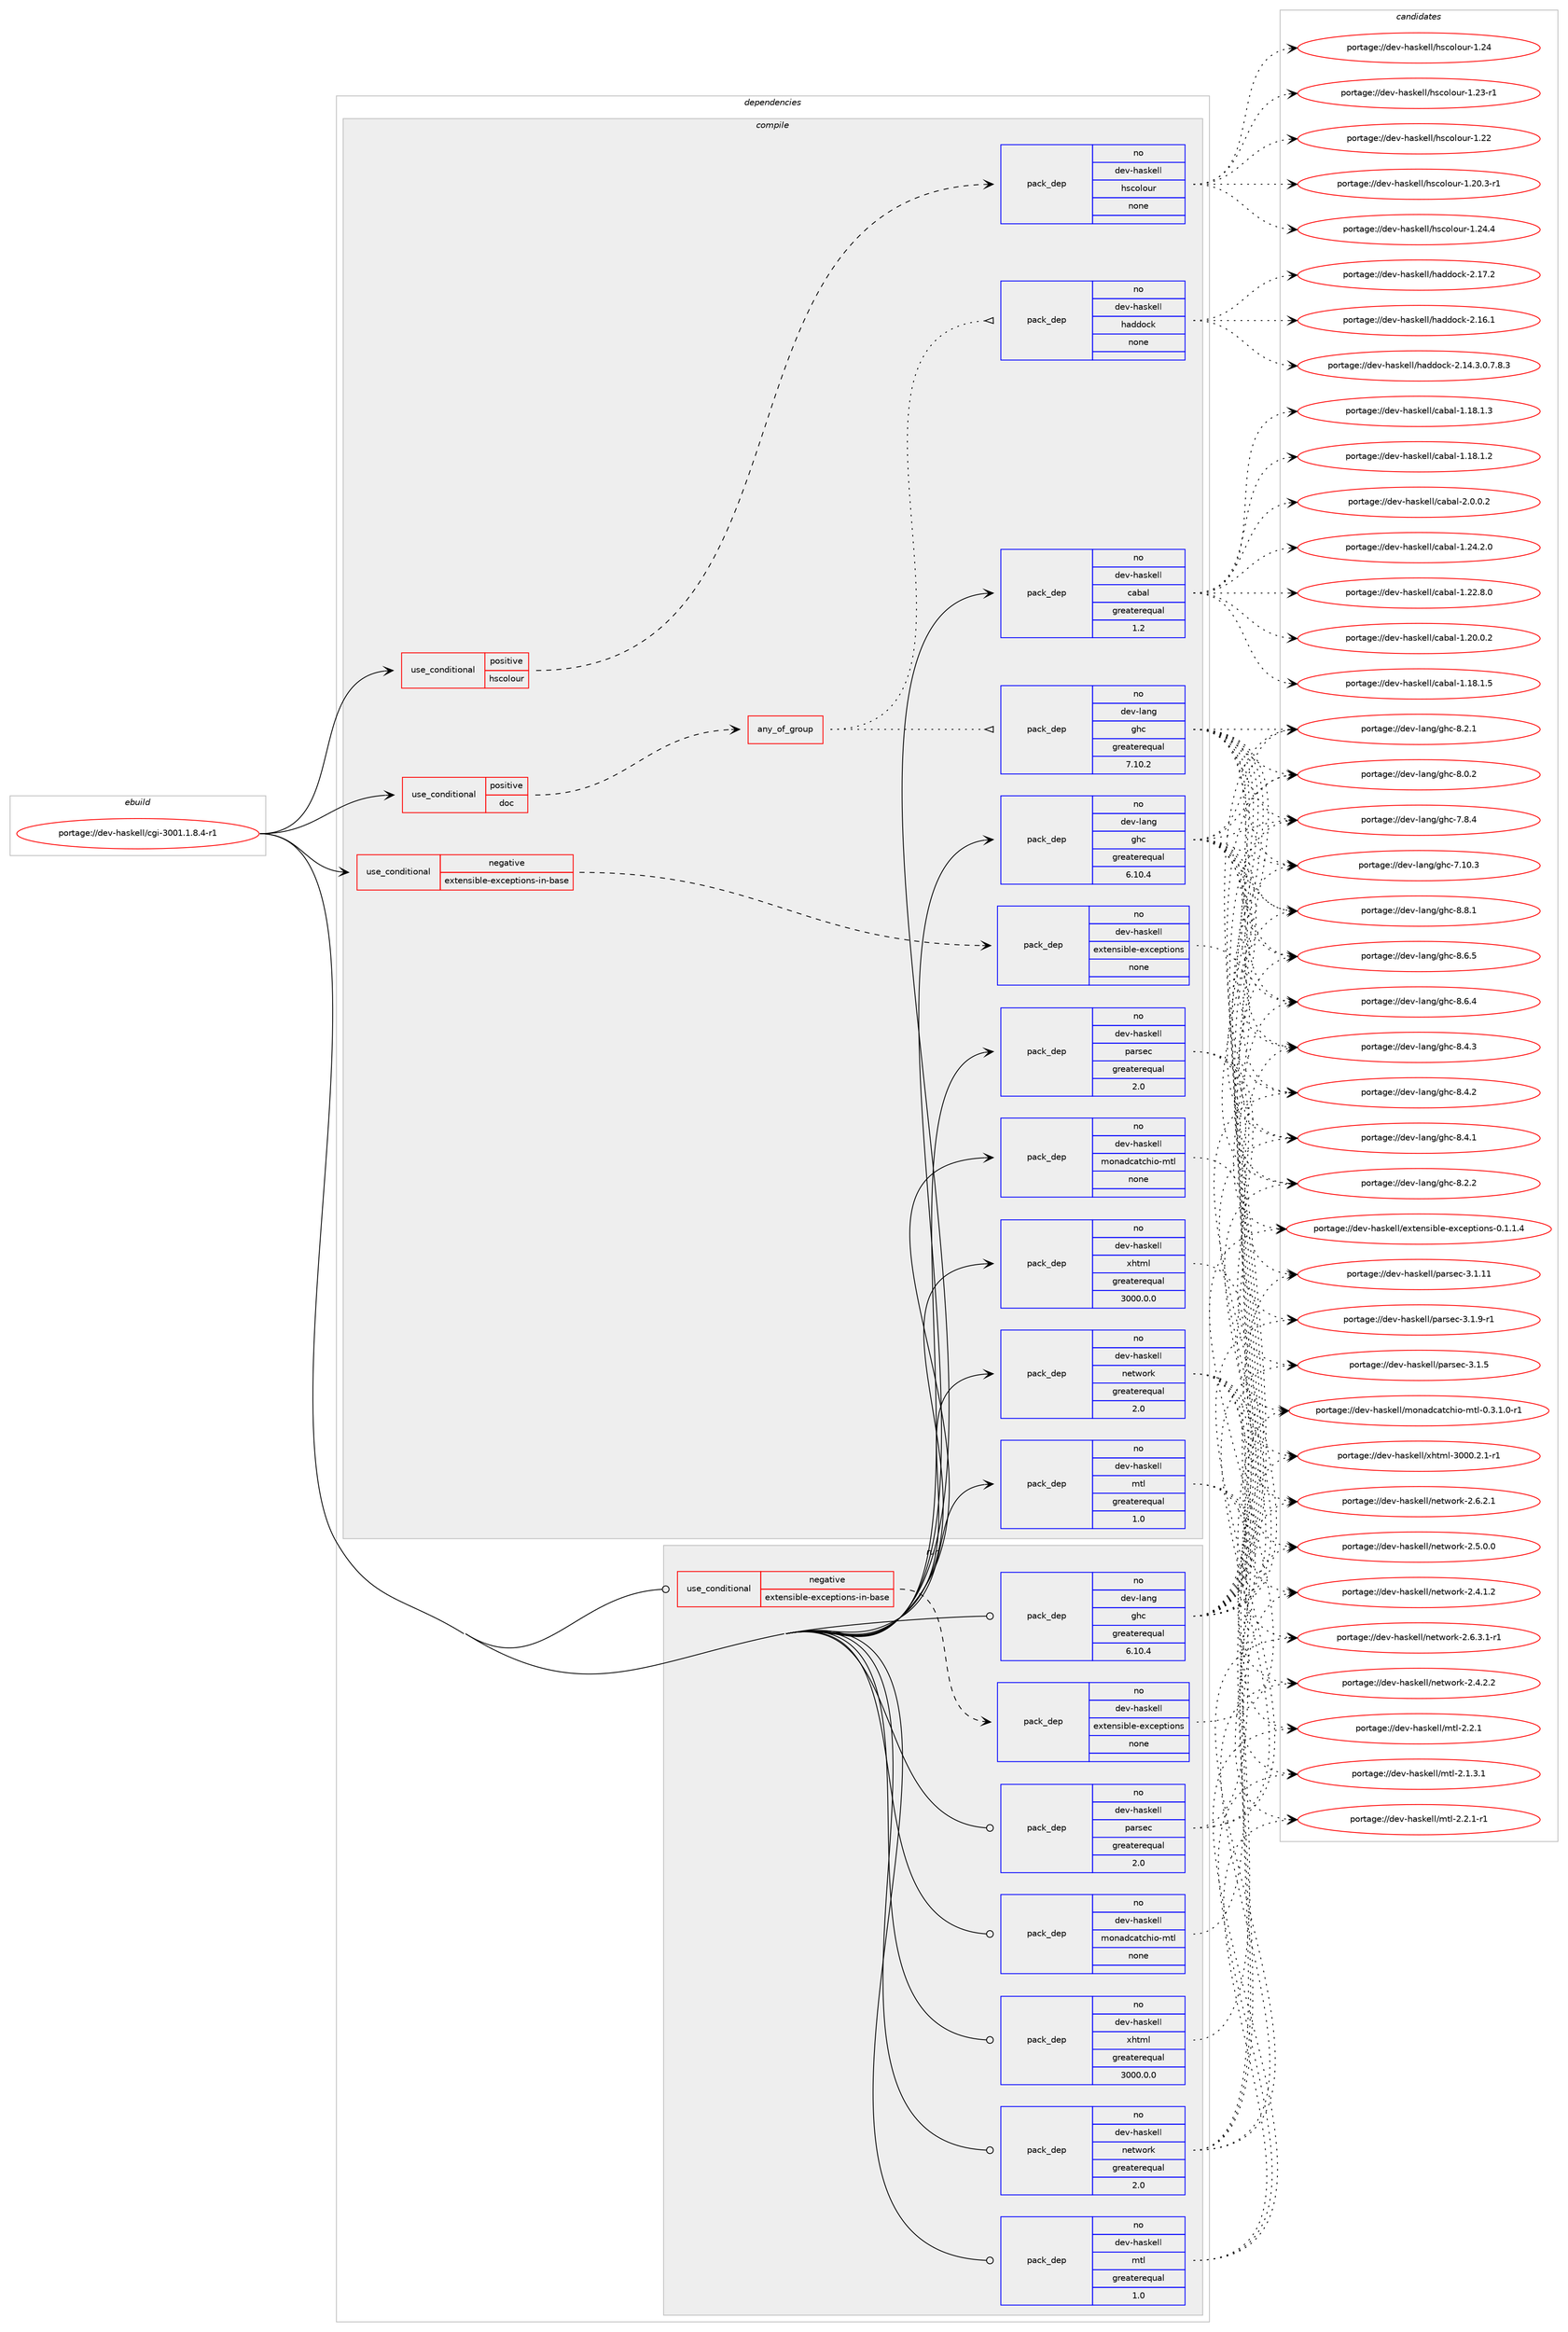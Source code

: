 digraph prolog {

# *************
# Graph options
# *************

newrank=true;
concentrate=true;
compound=true;
graph [rankdir=LR,fontname=Helvetica,fontsize=10,ranksep=1.5];#, ranksep=2.5, nodesep=0.2];
edge  [arrowhead=vee];
node  [fontname=Helvetica,fontsize=10];

# **********
# The ebuild
# **********

subgraph cluster_leftcol {
color=gray;
label=<<i>ebuild</i>>;
id [label="portage://dev-haskell/cgi-3001.1.8.4-r1", color=red, width=4, href="../dev-haskell/cgi-3001.1.8.4-r1.svg"];
}

# ****************
# The dependencies
# ****************

subgraph cluster_midcol {
color=gray;
label=<<i>dependencies</i>>;
subgraph cluster_compile {
fillcolor="#eeeeee";
style=filled;
label=<<i>compile</i>>;
subgraph cond134714 {
dependency569033 [label=<<TABLE BORDER="0" CELLBORDER="1" CELLSPACING="0" CELLPADDING="4"><TR><TD ROWSPAN="3" CELLPADDING="10">use_conditional</TD></TR><TR><TD>negative</TD></TR><TR><TD>extensible-exceptions-in-base</TD></TR></TABLE>>, shape=none, color=red];
subgraph pack427360 {
dependency569034 [label=<<TABLE BORDER="0" CELLBORDER="1" CELLSPACING="0" CELLPADDING="4" WIDTH="220"><TR><TD ROWSPAN="6" CELLPADDING="30">pack_dep</TD></TR><TR><TD WIDTH="110">no</TD></TR><TR><TD>dev-haskell</TD></TR><TR><TD>extensible-exceptions</TD></TR><TR><TD>none</TD></TR><TR><TD></TD></TR></TABLE>>, shape=none, color=blue];
}
dependency569033:e -> dependency569034:w [weight=20,style="dashed",arrowhead="vee"];
}
id:e -> dependency569033:w [weight=20,style="solid",arrowhead="vee"];
subgraph cond134715 {
dependency569035 [label=<<TABLE BORDER="0" CELLBORDER="1" CELLSPACING="0" CELLPADDING="4"><TR><TD ROWSPAN="3" CELLPADDING="10">use_conditional</TD></TR><TR><TD>positive</TD></TR><TR><TD>doc</TD></TR></TABLE>>, shape=none, color=red];
subgraph any6722 {
dependency569036 [label=<<TABLE BORDER="0" CELLBORDER="1" CELLSPACING="0" CELLPADDING="4"><TR><TD CELLPADDING="10">any_of_group</TD></TR></TABLE>>, shape=none, color=red];subgraph pack427361 {
dependency569037 [label=<<TABLE BORDER="0" CELLBORDER="1" CELLSPACING="0" CELLPADDING="4" WIDTH="220"><TR><TD ROWSPAN="6" CELLPADDING="30">pack_dep</TD></TR><TR><TD WIDTH="110">no</TD></TR><TR><TD>dev-haskell</TD></TR><TR><TD>haddock</TD></TR><TR><TD>none</TD></TR><TR><TD></TD></TR></TABLE>>, shape=none, color=blue];
}
dependency569036:e -> dependency569037:w [weight=20,style="dotted",arrowhead="oinv"];
subgraph pack427362 {
dependency569038 [label=<<TABLE BORDER="0" CELLBORDER="1" CELLSPACING="0" CELLPADDING="4" WIDTH="220"><TR><TD ROWSPAN="6" CELLPADDING="30">pack_dep</TD></TR><TR><TD WIDTH="110">no</TD></TR><TR><TD>dev-lang</TD></TR><TR><TD>ghc</TD></TR><TR><TD>greaterequal</TD></TR><TR><TD>7.10.2</TD></TR></TABLE>>, shape=none, color=blue];
}
dependency569036:e -> dependency569038:w [weight=20,style="dotted",arrowhead="oinv"];
}
dependency569035:e -> dependency569036:w [weight=20,style="dashed",arrowhead="vee"];
}
id:e -> dependency569035:w [weight=20,style="solid",arrowhead="vee"];
subgraph cond134716 {
dependency569039 [label=<<TABLE BORDER="0" CELLBORDER="1" CELLSPACING="0" CELLPADDING="4"><TR><TD ROWSPAN="3" CELLPADDING="10">use_conditional</TD></TR><TR><TD>positive</TD></TR><TR><TD>hscolour</TD></TR></TABLE>>, shape=none, color=red];
subgraph pack427363 {
dependency569040 [label=<<TABLE BORDER="0" CELLBORDER="1" CELLSPACING="0" CELLPADDING="4" WIDTH="220"><TR><TD ROWSPAN="6" CELLPADDING="30">pack_dep</TD></TR><TR><TD WIDTH="110">no</TD></TR><TR><TD>dev-haskell</TD></TR><TR><TD>hscolour</TD></TR><TR><TD>none</TD></TR><TR><TD></TD></TR></TABLE>>, shape=none, color=blue];
}
dependency569039:e -> dependency569040:w [weight=20,style="dashed",arrowhead="vee"];
}
id:e -> dependency569039:w [weight=20,style="solid",arrowhead="vee"];
subgraph pack427364 {
dependency569041 [label=<<TABLE BORDER="0" CELLBORDER="1" CELLSPACING="0" CELLPADDING="4" WIDTH="220"><TR><TD ROWSPAN="6" CELLPADDING="30">pack_dep</TD></TR><TR><TD WIDTH="110">no</TD></TR><TR><TD>dev-haskell</TD></TR><TR><TD>cabal</TD></TR><TR><TD>greaterequal</TD></TR><TR><TD>1.2</TD></TR></TABLE>>, shape=none, color=blue];
}
id:e -> dependency569041:w [weight=20,style="solid",arrowhead="vee"];
subgraph pack427365 {
dependency569042 [label=<<TABLE BORDER="0" CELLBORDER="1" CELLSPACING="0" CELLPADDING="4" WIDTH="220"><TR><TD ROWSPAN="6" CELLPADDING="30">pack_dep</TD></TR><TR><TD WIDTH="110">no</TD></TR><TR><TD>dev-haskell</TD></TR><TR><TD>monadcatchio-mtl</TD></TR><TR><TD>none</TD></TR><TR><TD></TD></TR></TABLE>>, shape=none, color=blue];
}
id:e -> dependency569042:w [weight=20,style="solid",arrowhead="vee"];
subgraph pack427366 {
dependency569043 [label=<<TABLE BORDER="0" CELLBORDER="1" CELLSPACING="0" CELLPADDING="4" WIDTH="220"><TR><TD ROWSPAN="6" CELLPADDING="30">pack_dep</TD></TR><TR><TD WIDTH="110">no</TD></TR><TR><TD>dev-haskell</TD></TR><TR><TD>mtl</TD></TR><TR><TD>greaterequal</TD></TR><TR><TD>1.0</TD></TR></TABLE>>, shape=none, color=blue];
}
id:e -> dependency569043:w [weight=20,style="solid",arrowhead="vee"];
subgraph pack427367 {
dependency569044 [label=<<TABLE BORDER="0" CELLBORDER="1" CELLSPACING="0" CELLPADDING="4" WIDTH="220"><TR><TD ROWSPAN="6" CELLPADDING="30">pack_dep</TD></TR><TR><TD WIDTH="110">no</TD></TR><TR><TD>dev-haskell</TD></TR><TR><TD>network</TD></TR><TR><TD>greaterequal</TD></TR><TR><TD>2.0</TD></TR></TABLE>>, shape=none, color=blue];
}
id:e -> dependency569044:w [weight=20,style="solid",arrowhead="vee"];
subgraph pack427368 {
dependency569045 [label=<<TABLE BORDER="0" CELLBORDER="1" CELLSPACING="0" CELLPADDING="4" WIDTH="220"><TR><TD ROWSPAN="6" CELLPADDING="30">pack_dep</TD></TR><TR><TD WIDTH="110">no</TD></TR><TR><TD>dev-haskell</TD></TR><TR><TD>parsec</TD></TR><TR><TD>greaterequal</TD></TR><TR><TD>2.0</TD></TR></TABLE>>, shape=none, color=blue];
}
id:e -> dependency569045:w [weight=20,style="solid",arrowhead="vee"];
subgraph pack427369 {
dependency569046 [label=<<TABLE BORDER="0" CELLBORDER="1" CELLSPACING="0" CELLPADDING="4" WIDTH="220"><TR><TD ROWSPAN="6" CELLPADDING="30">pack_dep</TD></TR><TR><TD WIDTH="110">no</TD></TR><TR><TD>dev-haskell</TD></TR><TR><TD>xhtml</TD></TR><TR><TD>greaterequal</TD></TR><TR><TD>3000.0.0</TD></TR></TABLE>>, shape=none, color=blue];
}
id:e -> dependency569046:w [weight=20,style="solid",arrowhead="vee"];
subgraph pack427370 {
dependency569047 [label=<<TABLE BORDER="0" CELLBORDER="1" CELLSPACING="0" CELLPADDING="4" WIDTH="220"><TR><TD ROWSPAN="6" CELLPADDING="30">pack_dep</TD></TR><TR><TD WIDTH="110">no</TD></TR><TR><TD>dev-lang</TD></TR><TR><TD>ghc</TD></TR><TR><TD>greaterequal</TD></TR><TR><TD>6.10.4</TD></TR></TABLE>>, shape=none, color=blue];
}
id:e -> dependency569047:w [weight=20,style="solid",arrowhead="vee"];
}
subgraph cluster_compileandrun {
fillcolor="#eeeeee";
style=filled;
label=<<i>compile and run</i>>;
}
subgraph cluster_run {
fillcolor="#eeeeee";
style=filled;
label=<<i>run</i>>;
subgraph cond134717 {
dependency569048 [label=<<TABLE BORDER="0" CELLBORDER="1" CELLSPACING="0" CELLPADDING="4"><TR><TD ROWSPAN="3" CELLPADDING="10">use_conditional</TD></TR><TR><TD>negative</TD></TR><TR><TD>extensible-exceptions-in-base</TD></TR></TABLE>>, shape=none, color=red];
subgraph pack427371 {
dependency569049 [label=<<TABLE BORDER="0" CELLBORDER="1" CELLSPACING="0" CELLPADDING="4" WIDTH="220"><TR><TD ROWSPAN="6" CELLPADDING="30">pack_dep</TD></TR><TR><TD WIDTH="110">no</TD></TR><TR><TD>dev-haskell</TD></TR><TR><TD>extensible-exceptions</TD></TR><TR><TD>none</TD></TR><TR><TD></TD></TR></TABLE>>, shape=none, color=blue];
}
dependency569048:e -> dependency569049:w [weight=20,style="dashed",arrowhead="vee"];
}
id:e -> dependency569048:w [weight=20,style="solid",arrowhead="odot"];
subgraph pack427372 {
dependency569050 [label=<<TABLE BORDER="0" CELLBORDER="1" CELLSPACING="0" CELLPADDING="4" WIDTH="220"><TR><TD ROWSPAN="6" CELLPADDING="30">pack_dep</TD></TR><TR><TD WIDTH="110">no</TD></TR><TR><TD>dev-haskell</TD></TR><TR><TD>monadcatchio-mtl</TD></TR><TR><TD>none</TD></TR><TR><TD></TD></TR></TABLE>>, shape=none, color=blue];
}
id:e -> dependency569050:w [weight=20,style="solid",arrowhead="odot"];
subgraph pack427373 {
dependency569051 [label=<<TABLE BORDER="0" CELLBORDER="1" CELLSPACING="0" CELLPADDING="4" WIDTH="220"><TR><TD ROWSPAN="6" CELLPADDING="30">pack_dep</TD></TR><TR><TD WIDTH="110">no</TD></TR><TR><TD>dev-haskell</TD></TR><TR><TD>mtl</TD></TR><TR><TD>greaterequal</TD></TR><TR><TD>1.0</TD></TR></TABLE>>, shape=none, color=blue];
}
id:e -> dependency569051:w [weight=20,style="solid",arrowhead="odot"];
subgraph pack427374 {
dependency569052 [label=<<TABLE BORDER="0" CELLBORDER="1" CELLSPACING="0" CELLPADDING="4" WIDTH="220"><TR><TD ROWSPAN="6" CELLPADDING="30">pack_dep</TD></TR><TR><TD WIDTH="110">no</TD></TR><TR><TD>dev-haskell</TD></TR><TR><TD>network</TD></TR><TR><TD>greaterequal</TD></TR><TR><TD>2.0</TD></TR></TABLE>>, shape=none, color=blue];
}
id:e -> dependency569052:w [weight=20,style="solid",arrowhead="odot"];
subgraph pack427375 {
dependency569053 [label=<<TABLE BORDER="0" CELLBORDER="1" CELLSPACING="0" CELLPADDING="4" WIDTH="220"><TR><TD ROWSPAN="6" CELLPADDING="30">pack_dep</TD></TR><TR><TD WIDTH="110">no</TD></TR><TR><TD>dev-haskell</TD></TR><TR><TD>parsec</TD></TR><TR><TD>greaterequal</TD></TR><TR><TD>2.0</TD></TR></TABLE>>, shape=none, color=blue];
}
id:e -> dependency569053:w [weight=20,style="solid",arrowhead="odot"];
subgraph pack427376 {
dependency569054 [label=<<TABLE BORDER="0" CELLBORDER="1" CELLSPACING="0" CELLPADDING="4" WIDTH="220"><TR><TD ROWSPAN="6" CELLPADDING="30">pack_dep</TD></TR><TR><TD WIDTH="110">no</TD></TR><TR><TD>dev-haskell</TD></TR><TR><TD>xhtml</TD></TR><TR><TD>greaterequal</TD></TR><TR><TD>3000.0.0</TD></TR></TABLE>>, shape=none, color=blue];
}
id:e -> dependency569054:w [weight=20,style="solid",arrowhead="odot"];
subgraph pack427377 {
dependency569055 [label=<<TABLE BORDER="0" CELLBORDER="1" CELLSPACING="0" CELLPADDING="4" WIDTH="220"><TR><TD ROWSPAN="6" CELLPADDING="30">pack_dep</TD></TR><TR><TD WIDTH="110">no</TD></TR><TR><TD>dev-lang</TD></TR><TR><TD>ghc</TD></TR><TR><TD>greaterequal</TD></TR><TR><TD>6.10.4</TD></TR></TABLE>>, shape=none, color=blue];
}
id:e -> dependency569055:w [weight=20,style="solid",arrowhead="odot"];
}
}

# **************
# The candidates
# **************

subgraph cluster_choices {
rank=same;
color=gray;
label=<<i>candidates</i>>;

subgraph choice427360 {
color=black;
nodesep=1;
choice1001011184510497115107101108108471011201161011101151059810810145101120991011121161051111101154548464946494652 [label="portage://dev-haskell/extensible-exceptions-0.1.1.4", color=red, width=4,href="../dev-haskell/extensible-exceptions-0.1.1.4.svg"];
dependency569034:e -> choice1001011184510497115107101108108471011201161011101151059810810145101120991011121161051111101154548464946494652:w [style=dotted,weight="100"];
}
subgraph choice427361 {
color=black;
nodesep=1;
choice100101118451049711510710110810847104971001001119910745504649554650 [label="portage://dev-haskell/haddock-2.17.2", color=red, width=4,href="../dev-haskell/haddock-2.17.2.svg"];
choice100101118451049711510710110810847104971001001119910745504649544649 [label="portage://dev-haskell/haddock-2.16.1", color=red, width=4,href="../dev-haskell/haddock-2.16.1.svg"];
choice1001011184510497115107101108108471049710010011199107455046495246514648465546564651 [label="portage://dev-haskell/haddock-2.14.3.0.7.8.3", color=red, width=4,href="../dev-haskell/haddock-2.14.3.0.7.8.3.svg"];
dependency569037:e -> choice100101118451049711510710110810847104971001001119910745504649554650:w [style=dotted,weight="100"];
dependency569037:e -> choice100101118451049711510710110810847104971001001119910745504649544649:w [style=dotted,weight="100"];
dependency569037:e -> choice1001011184510497115107101108108471049710010011199107455046495246514648465546564651:w [style=dotted,weight="100"];
}
subgraph choice427362 {
color=black;
nodesep=1;
choice10010111845108971101034710310499455646564649 [label="portage://dev-lang/ghc-8.8.1", color=red, width=4,href="../dev-lang/ghc-8.8.1.svg"];
choice10010111845108971101034710310499455646544653 [label="portage://dev-lang/ghc-8.6.5", color=red, width=4,href="../dev-lang/ghc-8.6.5.svg"];
choice10010111845108971101034710310499455646544652 [label="portage://dev-lang/ghc-8.6.4", color=red, width=4,href="../dev-lang/ghc-8.6.4.svg"];
choice10010111845108971101034710310499455646524651 [label="portage://dev-lang/ghc-8.4.3", color=red, width=4,href="../dev-lang/ghc-8.4.3.svg"];
choice10010111845108971101034710310499455646524650 [label="portage://dev-lang/ghc-8.4.2", color=red, width=4,href="../dev-lang/ghc-8.4.2.svg"];
choice10010111845108971101034710310499455646524649 [label="portage://dev-lang/ghc-8.4.1", color=red, width=4,href="../dev-lang/ghc-8.4.1.svg"];
choice10010111845108971101034710310499455646504650 [label="portage://dev-lang/ghc-8.2.2", color=red, width=4,href="../dev-lang/ghc-8.2.2.svg"];
choice10010111845108971101034710310499455646504649 [label="portage://dev-lang/ghc-8.2.1", color=red, width=4,href="../dev-lang/ghc-8.2.1.svg"];
choice10010111845108971101034710310499455646484650 [label="portage://dev-lang/ghc-8.0.2", color=red, width=4,href="../dev-lang/ghc-8.0.2.svg"];
choice10010111845108971101034710310499455546564652 [label="portage://dev-lang/ghc-7.8.4", color=red, width=4,href="../dev-lang/ghc-7.8.4.svg"];
choice1001011184510897110103471031049945554649484651 [label="portage://dev-lang/ghc-7.10.3", color=red, width=4,href="../dev-lang/ghc-7.10.3.svg"];
dependency569038:e -> choice10010111845108971101034710310499455646564649:w [style=dotted,weight="100"];
dependency569038:e -> choice10010111845108971101034710310499455646544653:w [style=dotted,weight="100"];
dependency569038:e -> choice10010111845108971101034710310499455646544652:w [style=dotted,weight="100"];
dependency569038:e -> choice10010111845108971101034710310499455646524651:w [style=dotted,weight="100"];
dependency569038:e -> choice10010111845108971101034710310499455646524650:w [style=dotted,weight="100"];
dependency569038:e -> choice10010111845108971101034710310499455646524649:w [style=dotted,weight="100"];
dependency569038:e -> choice10010111845108971101034710310499455646504650:w [style=dotted,weight="100"];
dependency569038:e -> choice10010111845108971101034710310499455646504649:w [style=dotted,weight="100"];
dependency569038:e -> choice10010111845108971101034710310499455646484650:w [style=dotted,weight="100"];
dependency569038:e -> choice10010111845108971101034710310499455546564652:w [style=dotted,weight="100"];
dependency569038:e -> choice1001011184510897110103471031049945554649484651:w [style=dotted,weight="100"];
}
subgraph choice427363 {
color=black;
nodesep=1;
choice1001011184510497115107101108108471041159911110811111711445494650524652 [label="portage://dev-haskell/hscolour-1.24.4", color=red, width=4,href="../dev-haskell/hscolour-1.24.4.svg"];
choice100101118451049711510710110810847104115991111081111171144549465052 [label="portage://dev-haskell/hscolour-1.24", color=red, width=4,href="../dev-haskell/hscolour-1.24.svg"];
choice1001011184510497115107101108108471041159911110811111711445494650514511449 [label="portage://dev-haskell/hscolour-1.23-r1", color=red, width=4,href="../dev-haskell/hscolour-1.23-r1.svg"];
choice100101118451049711510710110810847104115991111081111171144549465050 [label="portage://dev-haskell/hscolour-1.22", color=red, width=4,href="../dev-haskell/hscolour-1.22.svg"];
choice10010111845104971151071011081084710411599111108111117114454946504846514511449 [label="portage://dev-haskell/hscolour-1.20.3-r1", color=red, width=4,href="../dev-haskell/hscolour-1.20.3-r1.svg"];
dependency569040:e -> choice1001011184510497115107101108108471041159911110811111711445494650524652:w [style=dotted,weight="100"];
dependency569040:e -> choice100101118451049711510710110810847104115991111081111171144549465052:w [style=dotted,weight="100"];
dependency569040:e -> choice1001011184510497115107101108108471041159911110811111711445494650514511449:w [style=dotted,weight="100"];
dependency569040:e -> choice100101118451049711510710110810847104115991111081111171144549465050:w [style=dotted,weight="100"];
dependency569040:e -> choice10010111845104971151071011081084710411599111108111117114454946504846514511449:w [style=dotted,weight="100"];
}
subgraph choice427364 {
color=black;
nodesep=1;
choice100101118451049711510710110810847999798971084550464846484650 [label="portage://dev-haskell/cabal-2.0.0.2", color=red, width=4,href="../dev-haskell/cabal-2.0.0.2.svg"];
choice10010111845104971151071011081084799979897108454946505246504648 [label="portage://dev-haskell/cabal-1.24.2.0", color=red, width=4,href="../dev-haskell/cabal-1.24.2.0.svg"];
choice10010111845104971151071011081084799979897108454946505046564648 [label="portage://dev-haskell/cabal-1.22.8.0", color=red, width=4,href="../dev-haskell/cabal-1.22.8.0.svg"];
choice10010111845104971151071011081084799979897108454946504846484650 [label="portage://dev-haskell/cabal-1.20.0.2", color=red, width=4,href="../dev-haskell/cabal-1.20.0.2.svg"];
choice10010111845104971151071011081084799979897108454946495646494653 [label="portage://dev-haskell/cabal-1.18.1.5", color=red, width=4,href="../dev-haskell/cabal-1.18.1.5.svg"];
choice10010111845104971151071011081084799979897108454946495646494651 [label="portage://dev-haskell/cabal-1.18.1.3", color=red, width=4,href="../dev-haskell/cabal-1.18.1.3.svg"];
choice10010111845104971151071011081084799979897108454946495646494650 [label="portage://dev-haskell/cabal-1.18.1.2", color=red, width=4,href="../dev-haskell/cabal-1.18.1.2.svg"];
dependency569041:e -> choice100101118451049711510710110810847999798971084550464846484650:w [style=dotted,weight="100"];
dependency569041:e -> choice10010111845104971151071011081084799979897108454946505246504648:w [style=dotted,weight="100"];
dependency569041:e -> choice10010111845104971151071011081084799979897108454946505046564648:w [style=dotted,weight="100"];
dependency569041:e -> choice10010111845104971151071011081084799979897108454946504846484650:w [style=dotted,weight="100"];
dependency569041:e -> choice10010111845104971151071011081084799979897108454946495646494653:w [style=dotted,weight="100"];
dependency569041:e -> choice10010111845104971151071011081084799979897108454946495646494651:w [style=dotted,weight="100"];
dependency569041:e -> choice10010111845104971151071011081084799979897108454946495646494650:w [style=dotted,weight="100"];
}
subgraph choice427365 {
color=black;
nodesep=1;
choice100101118451049711510710110810847109111110971009997116991041051114510911610845484651464946484511449 [label="portage://dev-haskell/monadcatchio-mtl-0.3.1.0-r1", color=red, width=4,href="../dev-haskell/monadcatchio-mtl-0.3.1.0-r1.svg"];
dependency569042:e -> choice100101118451049711510710110810847109111110971009997116991041051114510911610845484651464946484511449:w [style=dotted,weight="100"];
}
subgraph choice427366 {
color=black;
nodesep=1;
choice1001011184510497115107101108108471091161084550465046494511449 [label="portage://dev-haskell/mtl-2.2.1-r1", color=red, width=4,href="../dev-haskell/mtl-2.2.1-r1.svg"];
choice100101118451049711510710110810847109116108455046504649 [label="portage://dev-haskell/mtl-2.2.1", color=red, width=4,href="../dev-haskell/mtl-2.2.1.svg"];
choice1001011184510497115107101108108471091161084550464946514649 [label="portage://dev-haskell/mtl-2.1.3.1", color=red, width=4,href="../dev-haskell/mtl-2.1.3.1.svg"];
dependency569043:e -> choice1001011184510497115107101108108471091161084550465046494511449:w [style=dotted,weight="100"];
dependency569043:e -> choice100101118451049711510710110810847109116108455046504649:w [style=dotted,weight="100"];
dependency569043:e -> choice1001011184510497115107101108108471091161084550464946514649:w [style=dotted,weight="100"];
}
subgraph choice427367 {
color=black;
nodesep=1;
choice10010111845104971151071011081084711010111611911111410745504654465146494511449 [label="portage://dev-haskell/network-2.6.3.1-r1", color=red, width=4,href="../dev-haskell/network-2.6.3.1-r1.svg"];
choice1001011184510497115107101108108471101011161191111141074550465446504649 [label="portage://dev-haskell/network-2.6.2.1", color=red, width=4,href="../dev-haskell/network-2.6.2.1.svg"];
choice1001011184510497115107101108108471101011161191111141074550465346484648 [label="portage://dev-haskell/network-2.5.0.0", color=red, width=4,href="../dev-haskell/network-2.5.0.0.svg"];
choice1001011184510497115107101108108471101011161191111141074550465246504650 [label="portage://dev-haskell/network-2.4.2.2", color=red, width=4,href="../dev-haskell/network-2.4.2.2.svg"];
choice1001011184510497115107101108108471101011161191111141074550465246494650 [label="portage://dev-haskell/network-2.4.1.2", color=red, width=4,href="../dev-haskell/network-2.4.1.2.svg"];
dependency569044:e -> choice10010111845104971151071011081084711010111611911111410745504654465146494511449:w [style=dotted,weight="100"];
dependency569044:e -> choice1001011184510497115107101108108471101011161191111141074550465446504649:w [style=dotted,weight="100"];
dependency569044:e -> choice1001011184510497115107101108108471101011161191111141074550465346484648:w [style=dotted,weight="100"];
dependency569044:e -> choice1001011184510497115107101108108471101011161191111141074550465246504650:w [style=dotted,weight="100"];
dependency569044:e -> choice1001011184510497115107101108108471101011161191111141074550465246494650:w [style=dotted,weight="100"];
}
subgraph choice427368 {
color=black;
nodesep=1;
choice10010111845104971151071011081084711297114115101994551464946574511449 [label="portage://dev-haskell/parsec-3.1.9-r1", color=red, width=4,href="../dev-haskell/parsec-3.1.9-r1.svg"];
choice1001011184510497115107101108108471129711411510199455146494653 [label="portage://dev-haskell/parsec-3.1.5", color=red, width=4,href="../dev-haskell/parsec-3.1.5.svg"];
choice100101118451049711510710110810847112971141151019945514649464949 [label="portage://dev-haskell/parsec-3.1.11", color=red, width=4,href="../dev-haskell/parsec-3.1.11.svg"];
dependency569045:e -> choice10010111845104971151071011081084711297114115101994551464946574511449:w [style=dotted,weight="100"];
dependency569045:e -> choice1001011184510497115107101108108471129711411510199455146494653:w [style=dotted,weight="100"];
dependency569045:e -> choice100101118451049711510710110810847112971141151019945514649464949:w [style=dotted,weight="100"];
}
subgraph choice427369 {
color=black;
nodesep=1;
choice1001011184510497115107101108108471201041161091084551484848465046494511449 [label="portage://dev-haskell/xhtml-3000.2.1-r1", color=red, width=4,href="../dev-haskell/xhtml-3000.2.1-r1.svg"];
dependency569046:e -> choice1001011184510497115107101108108471201041161091084551484848465046494511449:w [style=dotted,weight="100"];
}
subgraph choice427370 {
color=black;
nodesep=1;
choice10010111845108971101034710310499455646564649 [label="portage://dev-lang/ghc-8.8.1", color=red, width=4,href="../dev-lang/ghc-8.8.1.svg"];
choice10010111845108971101034710310499455646544653 [label="portage://dev-lang/ghc-8.6.5", color=red, width=4,href="../dev-lang/ghc-8.6.5.svg"];
choice10010111845108971101034710310499455646544652 [label="portage://dev-lang/ghc-8.6.4", color=red, width=4,href="../dev-lang/ghc-8.6.4.svg"];
choice10010111845108971101034710310499455646524651 [label="portage://dev-lang/ghc-8.4.3", color=red, width=4,href="../dev-lang/ghc-8.4.3.svg"];
choice10010111845108971101034710310499455646524650 [label="portage://dev-lang/ghc-8.4.2", color=red, width=4,href="../dev-lang/ghc-8.4.2.svg"];
choice10010111845108971101034710310499455646524649 [label="portage://dev-lang/ghc-8.4.1", color=red, width=4,href="../dev-lang/ghc-8.4.1.svg"];
choice10010111845108971101034710310499455646504650 [label="portage://dev-lang/ghc-8.2.2", color=red, width=4,href="../dev-lang/ghc-8.2.2.svg"];
choice10010111845108971101034710310499455646504649 [label="portage://dev-lang/ghc-8.2.1", color=red, width=4,href="../dev-lang/ghc-8.2.1.svg"];
choice10010111845108971101034710310499455646484650 [label="portage://dev-lang/ghc-8.0.2", color=red, width=4,href="../dev-lang/ghc-8.0.2.svg"];
choice10010111845108971101034710310499455546564652 [label="portage://dev-lang/ghc-7.8.4", color=red, width=4,href="../dev-lang/ghc-7.8.4.svg"];
choice1001011184510897110103471031049945554649484651 [label="portage://dev-lang/ghc-7.10.3", color=red, width=4,href="../dev-lang/ghc-7.10.3.svg"];
dependency569047:e -> choice10010111845108971101034710310499455646564649:w [style=dotted,weight="100"];
dependency569047:e -> choice10010111845108971101034710310499455646544653:w [style=dotted,weight="100"];
dependency569047:e -> choice10010111845108971101034710310499455646544652:w [style=dotted,weight="100"];
dependency569047:e -> choice10010111845108971101034710310499455646524651:w [style=dotted,weight="100"];
dependency569047:e -> choice10010111845108971101034710310499455646524650:w [style=dotted,weight="100"];
dependency569047:e -> choice10010111845108971101034710310499455646524649:w [style=dotted,weight="100"];
dependency569047:e -> choice10010111845108971101034710310499455646504650:w [style=dotted,weight="100"];
dependency569047:e -> choice10010111845108971101034710310499455646504649:w [style=dotted,weight="100"];
dependency569047:e -> choice10010111845108971101034710310499455646484650:w [style=dotted,weight="100"];
dependency569047:e -> choice10010111845108971101034710310499455546564652:w [style=dotted,weight="100"];
dependency569047:e -> choice1001011184510897110103471031049945554649484651:w [style=dotted,weight="100"];
}
subgraph choice427371 {
color=black;
nodesep=1;
choice1001011184510497115107101108108471011201161011101151059810810145101120991011121161051111101154548464946494652 [label="portage://dev-haskell/extensible-exceptions-0.1.1.4", color=red, width=4,href="../dev-haskell/extensible-exceptions-0.1.1.4.svg"];
dependency569049:e -> choice1001011184510497115107101108108471011201161011101151059810810145101120991011121161051111101154548464946494652:w [style=dotted,weight="100"];
}
subgraph choice427372 {
color=black;
nodesep=1;
choice100101118451049711510710110810847109111110971009997116991041051114510911610845484651464946484511449 [label="portage://dev-haskell/monadcatchio-mtl-0.3.1.0-r1", color=red, width=4,href="../dev-haskell/monadcatchio-mtl-0.3.1.0-r1.svg"];
dependency569050:e -> choice100101118451049711510710110810847109111110971009997116991041051114510911610845484651464946484511449:w [style=dotted,weight="100"];
}
subgraph choice427373 {
color=black;
nodesep=1;
choice1001011184510497115107101108108471091161084550465046494511449 [label="portage://dev-haskell/mtl-2.2.1-r1", color=red, width=4,href="../dev-haskell/mtl-2.2.1-r1.svg"];
choice100101118451049711510710110810847109116108455046504649 [label="portage://dev-haskell/mtl-2.2.1", color=red, width=4,href="../dev-haskell/mtl-2.2.1.svg"];
choice1001011184510497115107101108108471091161084550464946514649 [label="portage://dev-haskell/mtl-2.1.3.1", color=red, width=4,href="../dev-haskell/mtl-2.1.3.1.svg"];
dependency569051:e -> choice1001011184510497115107101108108471091161084550465046494511449:w [style=dotted,weight="100"];
dependency569051:e -> choice100101118451049711510710110810847109116108455046504649:w [style=dotted,weight="100"];
dependency569051:e -> choice1001011184510497115107101108108471091161084550464946514649:w [style=dotted,weight="100"];
}
subgraph choice427374 {
color=black;
nodesep=1;
choice10010111845104971151071011081084711010111611911111410745504654465146494511449 [label="portage://dev-haskell/network-2.6.3.1-r1", color=red, width=4,href="../dev-haskell/network-2.6.3.1-r1.svg"];
choice1001011184510497115107101108108471101011161191111141074550465446504649 [label="portage://dev-haskell/network-2.6.2.1", color=red, width=4,href="../dev-haskell/network-2.6.2.1.svg"];
choice1001011184510497115107101108108471101011161191111141074550465346484648 [label="portage://dev-haskell/network-2.5.0.0", color=red, width=4,href="../dev-haskell/network-2.5.0.0.svg"];
choice1001011184510497115107101108108471101011161191111141074550465246504650 [label="portage://dev-haskell/network-2.4.2.2", color=red, width=4,href="../dev-haskell/network-2.4.2.2.svg"];
choice1001011184510497115107101108108471101011161191111141074550465246494650 [label="portage://dev-haskell/network-2.4.1.2", color=red, width=4,href="../dev-haskell/network-2.4.1.2.svg"];
dependency569052:e -> choice10010111845104971151071011081084711010111611911111410745504654465146494511449:w [style=dotted,weight="100"];
dependency569052:e -> choice1001011184510497115107101108108471101011161191111141074550465446504649:w [style=dotted,weight="100"];
dependency569052:e -> choice1001011184510497115107101108108471101011161191111141074550465346484648:w [style=dotted,weight="100"];
dependency569052:e -> choice1001011184510497115107101108108471101011161191111141074550465246504650:w [style=dotted,weight="100"];
dependency569052:e -> choice1001011184510497115107101108108471101011161191111141074550465246494650:w [style=dotted,weight="100"];
}
subgraph choice427375 {
color=black;
nodesep=1;
choice10010111845104971151071011081084711297114115101994551464946574511449 [label="portage://dev-haskell/parsec-3.1.9-r1", color=red, width=4,href="../dev-haskell/parsec-3.1.9-r1.svg"];
choice1001011184510497115107101108108471129711411510199455146494653 [label="portage://dev-haskell/parsec-3.1.5", color=red, width=4,href="../dev-haskell/parsec-3.1.5.svg"];
choice100101118451049711510710110810847112971141151019945514649464949 [label="portage://dev-haskell/parsec-3.1.11", color=red, width=4,href="../dev-haskell/parsec-3.1.11.svg"];
dependency569053:e -> choice10010111845104971151071011081084711297114115101994551464946574511449:w [style=dotted,weight="100"];
dependency569053:e -> choice1001011184510497115107101108108471129711411510199455146494653:w [style=dotted,weight="100"];
dependency569053:e -> choice100101118451049711510710110810847112971141151019945514649464949:w [style=dotted,weight="100"];
}
subgraph choice427376 {
color=black;
nodesep=1;
choice1001011184510497115107101108108471201041161091084551484848465046494511449 [label="portage://dev-haskell/xhtml-3000.2.1-r1", color=red, width=4,href="../dev-haskell/xhtml-3000.2.1-r1.svg"];
dependency569054:e -> choice1001011184510497115107101108108471201041161091084551484848465046494511449:w [style=dotted,weight="100"];
}
subgraph choice427377 {
color=black;
nodesep=1;
choice10010111845108971101034710310499455646564649 [label="portage://dev-lang/ghc-8.8.1", color=red, width=4,href="../dev-lang/ghc-8.8.1.svg"];
choice10010111845108971101034710310499455646544653 [label="portage://dev-lang/ghc-8.6.5", color=red, width=4,href="../dev-lang/ghc-8.6.5.svg"];
choice10010111845108971101034710310499455646544652 [label="portage://dev-lang/ghc-8.6.4", color=red, width=4,href="../dev-lang/ghc-8.6.4.svg"];
choice10010111845108971101034710310499455646524651 [label="portage://dev-lang/ghc-8.4.3", color=red, width=4,href="../dev-lang/ghc-8.4.3.svg"];
choice10010111845108971101034710310499455646524650 [label="portage://dev-lang/ghc-8.4.2", color=red, width=4,href="../dev-lang/ghc-8.4.2.svg"];
choice10010111845108971101034710310499455646524649 [label="portage://dev-lang/ghc-8.4.1", color=red, width=4,href="../dev-lang/ghc-8.4.1.svg"];
choice10010111845108971101034710310499455646504650 [label="portage://dev-lang/ghc-8.2.2", color=red, width=4,href="../dev-lang/ghc-8.2.2.svg"];
choice10010111845108971101034710310499455646504649 [label="portage://dev-lang/ghc-8.2.1", color=red, width=4,href="../dev-lang/ghc-8.2.1.svg"];
choice10010111845108971101034710310499455646484650 [label="portage://dev-lang/ghc-8.0.2", color=red, width=4,href="../dev-lang/ghc-8.0.2.svg"];
choice10010111845108971101034710310499455546564652 [label="portage://dev-lang/ghc-7.8.4", color=red, width=4,href="../dev-lang/ghc-7.8.4.svg"];
choice1001011184510897110103471031049945554649484651 [label="portage://dev-lang/ghc-7.10.3", color=red, width=4,href="../dev-lang/ghc-7.10.3.svg"];
dependency569055:e -> choice10010111845108971101034710310499455646564649:w [style=dotted,weight="100"];
dependency569055:e -> choice10010111845108971101034710310499455646544653:w [style=dotted,weight="100"];
dependency569055:e -> choice10010111845108971101034710310499455646544652:w [style=dotted,weight="100"];
dependency569055:e -> choice10010111845108971101034710310499455646524651:w [style=dotted,weight="100"];
dependency569055:e -> choice10010111845108971101034710310499455646524650:w [style=dotted,weight="100"];
dependency569055:e -> choice10010111845108971101034710310499455646524649:w [style=dotted,weight="100"];
dependency569055:e -> choice10010111845108971101034710310499455646504650:w [style=dotted,weight="100"];
dependency569055:e -> choice10010111845108971101034710310499455646504649:w [style=dotted,weight="100"];
dependency569055:e -> choice10010111845108971101034710310499455646484650:w [style=dotted,weight="100"];
dependency569055:e -> choice10010111845108971101034710310499455546564652:w [style=dotted,weight="100"];
dependency569055:e -> choice1001011184510897110103471031049945554649484651:w [style=dotted,weight="100"];
}
}

}
